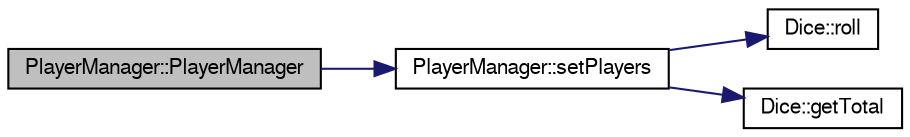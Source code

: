 digraph G
{
  edge [fontname="FreeSans",fontsize="10",labelfontname="FreeSans",labelfontsize="10"];
  node [fontname="FreeSans",fontsize="10",shape=record];
  rankdir="LR";
  Node1 [label="PlayerManager::PlayerManager",height=0.2,width=0.4,color="black", fillcolor="grey75", style="filled" fontcolor="black"];
  Node1 -> Node2 [color="midnightblue",fontsize="10",style="solid",fontname="FreeSans"];
  Node2 [label="PlayerManager::setPlayers",height=0.2,width=0.4,color="black", fillcolor="white", style="filled",URL="$class_player_manager.html#a92acfb83326381cd818642df39245fe8",tooltip="set the number of Players and there game"];
  Node2 -> Node3 [color="midnightblue",fontsize="10",style="solid",fontname="FreeSans"];
  Node3 [label="Dice::roll",height=0.2,width=0.4,color="black", fillcolor="white", style="filled",URL="$class_dice.html#aaf8ada76382b5d7273617acb39a950cf",tooltip="roll the dices"];
  Node2 -> Node4 [color="midnightblue",fontsize="10",style="solid",fontname="FreeSans"];
  Node4 [label="Dice::getTotal",height=0.2,width=0.4,color="black", fillcolor="white", style="filled",URL="$class_dice.html#a173409dc205e4661e2bcb3c927f1f5fd",tooltip="method that returns the total sum of the values of the dices"];
}
